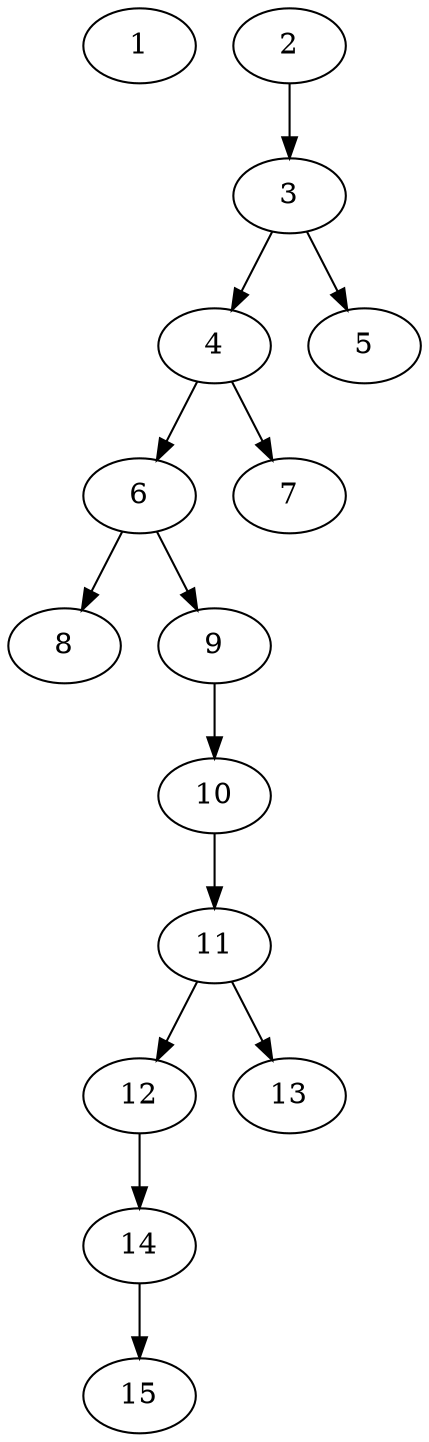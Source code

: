 // DAG (tier=1-easy, mode=data, n=15, ccr=0.316, fat=0.352, density=0.367, regular=0.749, jump=0.036, mindata=1048576, maxdata=8388608)
// DAG automatically generated by daggen at Sun Aug 24 16:33:33 2025
// /home/ermia/Project/Environments/daggen/bin/daggen --dot --ccr 0.316 --fat 0.352 --regular 0.749 --density 0.367 --jump 0.036 --mindata 1048576 --maxdata 8388608 -n 15 
digraph G {
  1 [size="1143678926862332", alpha="0.14", expect_size="571839463431166"]
  2 [size="903400439613209728", alpha="0.13", expect_size="451700219806604864"]
  2 -> 3 [size ="528981266792448"]
  3 [size="100013131836149465088", alpha="0.19", expect_size="50006565918074732544"]
  3 -> 4 [size ="172369863770112"]
  3 -> 5 [size ="172369863770112"]
  4 [size="10640401297729782", alpha="0.03", expect_size="5320200648864891"]
  4 -> 6 [size ="353437900341248"]
  4 -> 7 [size ="353437900341248"]
  5 [size="13707837757282624", alpha="0.17", expect_size="6853918878641312"]
  6 [size="829081785118766976", alpha="0.06", expect_size="414540892559383488"]
  6 -> 8 [size ="289538048000000"]
  6 -> 9 [size ="289538048000000"]
  7 [size="376981758458316288", alpha="0.18", expect_size="188490879229158144"]
  8 [size="30524844326615252992", alpha="0.07", expect_size="15262422163307626496"]
  9 [size="1849562383508982", alpha="0.07", expect_size="924781191754491"]
  9 -> 10 [size ="110170742980608"]
  10 [size="344878238357301568", alpha="0.03", expect_size="172439119178650784"]
  10 -> 11 [size ="290623290605568"]
  11 [size="434398321746593216", alpha="0.12", expect_size="217199160873296608"]
  11 -> 12 [size ="395109887639552"]
  11 -> 13 [size ="395109887639552"]
  12 [size="7155558758128726", alpha="0.13", expect_size="3577779379064363"]
  12 -> 14 [size ="294288550264832"]
  13 [size="3893095784831337", alpha="0.06", expect_size="1946547892415668"]
  14 [size="7446495802878328832", alpha="0.14", expect_size="3723247901439164416"]
  14 -> 15 [size ="30506422894592"]
  15 [size="1190975352157800192", alpha="0.02", expect_size="595487676078900096"]
}